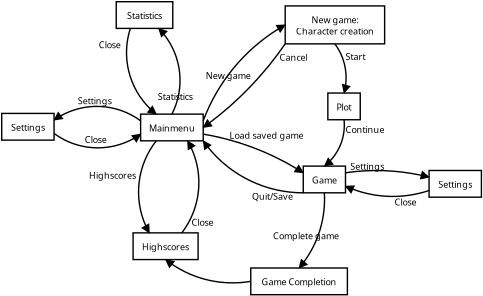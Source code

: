 <?xml version="1.0" encoding="UTF-8"?>
<dia:diagram xmlns:dia="http://www.lysator.liu.se/~alla/dia/">
  <dia:layer name="Background" visible="true" active="true">
    <dia:object type="Flowchart - Box" version="0" id="O0">
      <dia:attribute name="obj_pos">
        <dia:point val="4.473,13.35"/>
      </dia:attribute>
      <dia:attribute name="obj_bb">
        <dia:rectangle val="4.423,13.3;8.977,15.3"/>
      </dia:attribute>
      <dia:attribute name="elem_corner">
        <dia:point val="4.473,13.35"/>
      </dia:attribute>
      <dia:attribute name="elem_width">
        <dia:real val="4.455"/>
      </dia:attribute>
      <dia:attribute name="elem_height">
        <dia:real val="1.9"/>
      </dia:attribute>
      <dia:attribute name="show_background">
        <dia:boolean val="true"/>
      </dia:attribute>
      <dia:attribute name="padding">
        <dia:real val="0.5"/>
      </dia:attribute>
      <dia:attribute name="text">
        <dia:composite type="text">
          <dia:attribute name="string">
            <dia:string>#Mainmenu#</dia:string>
          </dia:attribute>
          <dia:attribute name="font">
            <dia:font family="sans" style="0" name="Helvetica"/>
          </dia:attribute>
          <dia:attribute name="height">
            <dia:real val="0.8"/>
          </dia:attribute>
          <dia:attribute name="pos">
            <dia:point val="6.7,14.495"/>
          </dia:attribute>
          <dia:attribute name="color">
            <dia:color val="#000000"/>
          </dia:attribute>
          <dia:attribute name="alignment">
            <dia:enum val="1"/>
          </dia:attribute>
        </dia:composite>
      </dia:attribute>
    </dia:object>
    <dia:object type="Flowchart - Box" version="0" id="O1">
      <dia:attribute name="obj_pos">
        <dia:point val="3.938,21.8"/>
      </dia:attribute>
      <dia:attribute name="obj_bb">
        <dia:rectangle val="3.888,21.75;8.613,23.75"/>
      </dia:attribute>
      <dia:attribute name="elem_corner">
        <dia:point val="3.938,21.8"/>
      </dia:attribute>
      <dia:attribute name="elem_width">
        <dia:real val="4.625"/>
      </dia:attribute>
      <dia:attribute name="elem_height">
        <dia:real val="1.9"/>
      </dia:attribute>
      <dia:attribute name="show_background">
        <dia:boolean val="true"/>
      </dia:attribute>
      <dia:attribute name="padding">
        <dia:real val="0.5"/>
      </dia:attribute>
      <dia:attribute name="text">
        <dia:composite type="text">
          <dia:attribute name="string">
            <dia:string>#Highscores#</dia:string>
          </dia:attribute>
          <dia:attribute name="font">
            <dia:font family="sans" style="0" name="Helvetica"/>
          </dia:attribute>
          <dia:attribute name="height">
            <dia:real val="0.8"/>
          </dia:attribute>
          <dia:attribute name="pos">
            <dia:point val="6.25,22.945"/>
          </dia:attribute>
          <dia:attribute name="color">
            <dia:color val="#000000"/>
          </dia:attribute>
          <dia:attribute name="alignment">
            <dia:enum val="1"/>
          </dia:attribute>
        </dia:composite>
      </dia:attribute>
    </dia:object>
    <dia:object type="Flowchart - Box" version="0" id="O2">
      <dia:attribute name="obj_pos">
        <dia:point val="14.762,5.65"/>
      </dia:attribute>
      <dia:attribute name="obj_bb">
        <dia:rectangle val="14.713,5.6;21.887,8.4"/>
      </dia:attribute>
      <dia:attribute name="elem_corner">
        <dia:point val="14.762,5.65"/>
      </dia:attribute>
      <dia:attribute name="elem_width">
        <dia:real val="7.075"/>
      </dia:attribute>
      <dia:attribute name="elem_height">
        <dia:real val="2.7"/>
      </dia:attribute>
      <dia:attribute name="show_background">
        <dia:boolean val="true"/>
      </dia:attribute>
      <dia:attribute name="padding">
        <dia:real val="0.5"/>
      </dia:attribute>
      <dia:attribute name="text">
        <dia:composite type="text">
          <dia:attribute name="string">
            <dia:string>#New game:
Character creation#</dia:string>
          </dia:attribute>
          <dia:attribute name="font">
            <dia:font family="sans" style="0" name="Helvetica"/>
          </dia:attribute>
          <dia:attribute name="height">
            <dia:real val="0.8"/>
          </dia:attribute>
          <dia:attribute name="pos">
            <dia:point val="18.3,6.795"/>
          </dia:attribute>
          <dia:attribute name="color">
            <dia:color val="#000000"/>
          </dia:attribute>
          <dia:attribute name="alignment">
            <dia:enum val="1"/>
          </dia:attribute>
        </dia:composite>
      </dia:attribute>
    </dia:object>
    <dia:object type="Flowchart - Box" version="0" id="O3">
      <dia:attribute name="obj_pos">
        <dia:point val="17.797,11.85"/>
      </dia:attribute>
      <dia:attribute name="obj_bb">
        <dia:rectangle val="17.747,11.8;20.152,13.8"/>
      </dia:attribute>
      <dia:attribute name="elem_corner">
        <dia:point val="17.797,11.85"/>
      </dia:attribute>
      <dia:attribute name="elem_width">
        <dia:real val="2.305"/>
      </dia:attribute>
      <dia:attribute name="elem_height">
        <dia:real val="1.9"/>
      </dia:attribute>
      <dia:attribute name="show_background">
        <dia:boolean val="true"/>
      </dia:attribute>
      <dia:attribute name="padding">
        <dia:real val="0.5"/>
      </dia:attribute>
      <dia:attribute name="text">
        <dia:composite type="text">
          <dia:attribute name="string">
            <dia:string>#Plot#</dia:string>
          </dia:attribute>
          <dia:attribute name="font">
            <dia:font family="sans" style="0" name="Helvetica"/>
          </dia:attribute>
          <dia:attribute name="height">
            <dia:real val="0.8"/>
          </dia:attribute>
          <dia:attribute name="pos">
            <dia:point val="18.95,12.995"/>
          </dia:attribute>
          <dia:attribute name="color">
            <dia:color val="#000000"/>
          </dia:attribute>
          <dia:attribute name="alignment">
            <dia:enum val="1"/>
          </dia:attribute>
        </dia:composite>
      </dia:attribute>
    </dia:object>
    <dia:object type="Flowchart - Box" version="0" id="O4">
      <dia:attribute name="obj_pos">
        <dia:point val="16.047,17.05"/>
      </dia:attribute>
      <dia:attribute name="obj_bb">
        <dia:rectangle val="15.998,17;19.102,19"/>
      </dia:attribute>
      <dia:attribute name="elem_corner">
        <dia:point val="16.047,17.05"/>
      </dia:attribute>
      <dia:attribute name="elem_width">
        <dia:real val="3.005"/>
      </dia:attribute>
      <dia:attribute name="elem_height">
        <dia:real val="1.9"/>
      </dia:attribute>
      <dia:attribute name="show_background">
        <dia:boolean val="true"/>
      </dia:attribute>
      <dia:attribute name="padding">
        <dia:real val="0.5"/>
      </dia:attribute>
      <dia:attribute name="text">
        <dia:composite type="text">
          <dia:attribute name="string">
            <dia:string>#Game#</dia:string>
          </dia:attribute>
          <dia:attribute name="font">
            <dia:font family="sans" style="0" name="Helvetica"/>
          </dia:attribute>
          <dia:attribute name="height">
            <dia:real val="0.8"/>
          </dia:attribute>
          <dia:attribute name="pos">
            <dia:point val="17.55,18.195"/>
          </dia:attribute>
          <dia:attribute name="color">
            <dia:color val="#000000"/>
          </dia:attribute>
          <dia:attribute name="alignment">
            <dia:enum val="1"/>
          </dia:attribute>
        </dia:composite>
      </dia:attribute>
    </dia:object>
    <dia:object type="Standard - Text" version="1" id="O5">
      <dia:attribute name="obj_pos">
        <dia:point val="0.8,17.95"/>
      </dia:attribute>
      <dia:attribute name="obj_bb">
        <dia:rectangle val="0.8,17.355;4.325,18.102"/>
      </dia:attribute>
      <dia:attribute name="text">
        <dia:composite type="text">
          <dia:attribute name="string">
            <dia:string>#Highscores#</dia:string>
          </dia:attribute>
          <dia:attribute name="font">
            <dia:font family="sans" style="0" name="Helvetica"/>
          </dia:attribute>
          <dia:attribute name="height">
            <dia:real val="0.8"/>
          </dia:attribute>
          <dia:attribute name="pos">
            <dia:point val="0.8,17.95"/>
          </dia:attribute>
          <dia:attribute name="color">
            <dia:color val="#000000"/>
          </dia:attribute>
          <dia:attribute name="alignment">
            <dia:enum val="0"/>
          </dia:attribute>
        </dia:composite>
      </dia:attribute>
      <dia:attribute name="valign">
        <dia:enum val="3"/>
      </dia:attribute>
    </dia:object>
    <dia:object type="Standard - Arc" version="0" id="O6">
      <dia:attribute name="obj_pos">
        <dia:point val="7.406,21.8"/>
      </dia:attribute>
      <dia:attribute name="obj_bb">
        <dia:rectangle val="7.353,15.197;8.669,21.853"/>
      </dia:attribute>
      <dia:attribute name="conn_endpoints">
        <dia:point val="7.406,21.8"/>
        <dia:point val="7.814,15.25"/>
      </dia:attribute>
      <dia:attribute name="curve_distance">
        <dia:real val="1"/>
      </dia:attribute>
      <dia:attribute name="end_arrow">
        <dia:enum val="3"/>
      </dia:attribute>
      <dia:attribute name="end_arrow_length">
        <dia:real val="0.5"/>
      </dia:attribute>
      <dia:attribute name="end_arrow_width">
        <dia:real val="0.5"/>
      </dia:attribute>
      <dia:connections>
        <dia:connection handle="0" to="O1" connection="3"/>
        <dia:connection handle="1" to="O0" connection="14"/>
      </dia:connections>
    </dia:object>
    <dia:object type="Standard - Arc" version="0" id="O7">
      <dia:attribute name="obj_pos">
        <dia:point val="5.586,15.25"/>
      </dia:attribute>
      <dia:attribute name="obj_bb">
        <dia:rectangle val="4.276,15.196;5.64,21.854"/>
      </dia:attribute>
      <dia:attribute name="conn_endpoints">
        <dia:point val="5.586,15.25"/>
        <dia:point val="5.094,21.8"/>
      </dia:attribute>
      <dia:attribute name="curve_distance">
        <dia:real val="1"/>
      </dia:attribute>
      <dia:attribute name="end_arrow">
        <dia:enum val="3"/>
      </dia:attribute>
      <dia:attribute name="end_arrow_length">
        <dia:real val="0.5"/>
      </dia:attribute>
      <dia:attribute name="end_arrow_width">
        <dia:real val="0.5"/>
      </dia:attribute>
      <dia:connections>
        <dia:connection handle="0" to="O0" connection="12"/>
        <dia:connection handle="1" to="O1" connection="1"/>
      </dia:connections>
    </dia:object>
    <dia:object type="Standard - Text" version="1" id="O8">
      <dia:attribute name="obj_pos">
        <dia:point val="8.1,21.3"/>
      </dia:attribute>
      <dia:attribute name="obj_bb">
        <dia:rectangle val="8.1,20.705;9.845,21.453"/>
      </dia:attribute>
      <dia:attribute name="text">
        <dia:composite type="text">
          <dia:attribute name="string">
            <dia:string>#Close#</dia:string>
          </dia:attribute>
          <dia:attribute name="font">
            <dia:font family="sans" style="0" name="Helvetica"/>
          </dia:attribute>
          <dia:attribute name="height">
            <dia:real val="0.8"/>
          </dia:attribute>
          <dia:attribute name="pos">
            <dia:point val="8.1,21.3"/>
          </dia:attribute>
          <dia:attribute name="color">
            <dia:color val="#000000"/>
          </dia:attribute>
          <dia:attribute name="alignment">
            <dia:enum val="0"/>
          </dia:attribute>
        </dia:composite>
      </dia:attribute>
      <dia:attribute name="valign">
        <dia:enum val="3"/>
      </dia:attribute>
    </dia:object>
    <dia:object type="Standard - Arc" version="0" id="O9">
      <dia:attribute name="obj_pos">
        <dia:point val="8.928,13.825"/>
      </dia:attribute>
      <dia:attribute name="obj_bb">
        <dia:rectangle val="8.857,6.929;14.833,13.896"/>
      </dia:attribute>
      <dia:attribute name="conn_endpoints">
        <dia:point val="8.928,13.825"/>
        <dia:point val="14.762,7"/>
      </dia:attribute>
      <dia:attribute name="curve_distance">
        <dia:real val="-0.796"/>
      </dia:attribute>
      <dia:attribute name="end_arrow">
        <dia:enum val="3"/>
      </dia:attribute>
      <dia:attribute name="end_arrow_length">
        <dia:real val="0.5"/>
      </dia:attribute>
      <dia:attribute name="end_arrow_width">
        <dia:real val="0.5"/>
      </dia:attribute>
      <dia:connections>
        <dia:connection handle="0" to="O0" connection="6"/>
        <dia:connection handle="1" to="O2" connection="7"/>
      </dia:connections>
    </dia:object>
    <dia:object type="Standard - Text" version="1" id="O10">
      <dia:attribute name="obj_pos">
        <dia:point val="9.1,10.85"/>
      </dia:attribute>
      <dia:attribute name="obj_bb">
        <dia:rectangle val="9.1,10.255;12.518,11.002"/>
      </dia:attribute>
      <dia:attribute name="text">
        <dia:composite type="text">
          <dia:attribute name="string">
            <dia:string>#New game#</dia:string>
          </dia:attribute>
          <dia:attribute name="font">
            <dia:font family="sans" style="0" name="Helvetica"/>
          </dia:attribute>
          <dia:attribute name="height">
            <dia:real val="0.8"/>
          </dia:attribute>
          <dia:attribute name="pos">
            <dia:point val="9.1,10.85"/>
          </dia:attribute>
          <dia:attribute name="color">
            <dia:color val="#000000"/>
          </dia:attribute>
          <dia:attribute name="alignment">
            <dia:enum val="0"/>
          </dia:attribute>
        </dia:composite>
      </dia:attribute>
      <dia:attribute name="valign">
        <dia:enum val="3"/>
      </dia:attribute>
    </dia:object>
    <dia:object type="Standard - Arc" version="0" id="O11">
      <dia:attribute name="obj_pos">
        <dia:point val="14.762,8.35"/>
      </dia:attribute>
      <dia:attribute name="obj_bb">
        <dia:rectangle val="8.857,8.279;14.833,14.371"/>
      </dia:attribute>
      <dia:attribute name="conn_endpoints">
        <dia:point val="14.762,8.35"/>
        <dia:point val="8.928,14.3"/>
      </dia:attribute>
      <dia:attribute name="curve_distance">
        <dia:real val="-0.361"/>
      </dia:attribute>
      <dia:attribute name="end_arrow">
        <dia:enum val="3"/>
      </dia:attribute>
      <dia:attribute name="end_arrow_length">
        <dia:real val="0.5"/>
      </dia:attribute>
      <dia:attribute name="end_arrow_width">
        <dia:real val="0.5"/>
      </dia:attribute>
      <dia:connections>
        <dia:connection handle="0" to="O2" connection="11"/>
        <dia:connection handle="1" to="O0" connection="8"/>
      </dia:connections>
    </dia:object>
    <dia:object type="Standard - Text" version="1" id="O12">
      <dia:attribute name="obj_pos">
        <dia:point val="14.35,9.55"/>
      </dia:attribute>
      <dia:attribute name="obj_bb">
        <dia:rectangle val="14.35,8.955;16.52,9.703"/>
      </dia:attribute>
      <dia:attribute name="text">
        <dia:composite type="text">
          <dia:attribute name="string">
            <dia:string>#Cancel#</dia:string>
          </dia:attribute>
          <dia:attribute name="font">
            <dia:font family="sans" style="0" name="Helvetica"/>
          </dia:attribute>
          <dia:attribute name="height">
            <dia:real val="0.8"/>
          </dia:attribute>
          <dia:attribute name="pos">
            <dia:point val="14.35,9.55"/>
          </dia:attribute>
          <dia:attribute name="color">
            <dia:color val="#000000"/>
          </dia:attribute>
          <dia:attribute name="alignment">
            <dia:enum val="0"/>
          </dia:attribute>
        </dia:composite>
      </dia:attribute>
      <dia:attribute name="valign">
        <dia:enum val="3"/>
      </dia:attribute>
    </dia:object>
    <dia:object type="Standard - Arc" version="0" id="O13">
      <dia:attribute name="obj_pos">
        <dia:point val="18.3,8.35"/>
      </dia:attribute>
      <dia:attribute name="obj_bb">
        <dia:rectangle val="18.242,8.292;19.428,11.91"/>
      </dia:attribute>
      <dia:attribute name="conn_endpoints">
        <dia:point val="18.3,8.35"/>
        <dia:point val="18.95,11.85"/>
      </dia:attribute>
      <dia:attribute name="curve_distance">
        <dia:real val="-0.41"/>
      </dia:attribute>
      <dia:attribute name="end_arrow">
        <dia:enum val="3"/>
      </dia:attribute>
      <dia:attribute name="end_arrow_length">
        <dia:real val="0.5"/>
      </dia:attribute>
      <dia:attribute name="end_arrow_width">
        <dia:real val="0.5"/>
      </dia:attribute>
      <dia:connections>
        <dia:connection handle="0" to="O2" connection="13"/>
        <dia:connection handle="1" to="O3" connection="2"/>
      </dia:connections>
    </dia:object>
    <dia:object type="Standard - Text" version="1" id="O14">
      <dia:attribute name="obj_pos">
        <dia:point val="19.05,9.5"/>
      </dia:attribute>
      <dia:attribute name="obj_bb">
        <dia:rectangle val="19.05,8.905;20.613,9.652"/>
      </dia:attribute>
      <dia:attribute name="text">
        <dia:composite type="text">
          <dia:attribute name="string">
            <dia:string>#Start#</dia:string>
          </dia:attribute>
          <dia:attribute name="font">
            <dia:font family="sans" style="0" name="Helvetica"/>
          </dia:attribute>
          <dia:attribute name="height">
            <dia:real val="0.8"/>
          </dia:attribute>
          <dia:attribute name="pos">
            <dia:point val="19.05,9.5"/>
          </dia:attribute>
          <dia:attribute name="color">
            <dia:color val="#000000"/>
          </dia:attribute>
          <dia:attribute name="alignment">
            <dia:enum val="0"/>
          </dia:attribute>
        </dia:composite>
      </dia:attribute>
      <dia:attribute name="valign">
        <dia:enum val="3"/>
      </dia:attribute>
    </dia:object>
    <dia:object type="Standard - Arc" version="0" id="O15">
      <dia:attribute name="obj_pos">
        <dia:point val="18.95,13.75"/>
      </dia:attribute>
      <dia:attribute name="obj_bb">
        <dia:rectangle val="17.484,13.684;19.02,17.116"/>
      </dia:attribute>
      <dia:attribute name="conn_endpoints">
        <dia:point val="18.95,13.75"/>
        <dia:point val="17.55,17.05"/>
      </dia:attribute>
      <dia:attribute name="curve_distance">
        <dia:real val="-0.462"/>
      </dia:attribute>
      <dia:attribute name="end_arrow">
        <dia:enum val="3"/>
      </dia:attribute>
      <dia:attribute name="end_arrow_length">
        <dia:real val="0.5"/>
      </dia:attribute>
      <dia:attribute name="end_arrow_width">
        <dia:real val="0.5"/>
      </dia:attribute>
      <dia:connections>
        <dia:connection handle="0" to="O3" connection="13"/>
        <dia:connection handle="1" to="O4" connection="2"/>
      </dia:connections>
    </dia:object>
    <dia:object type="Standard - Arc" version="0" id="O16">
      <dia:attribute name="obj_pos">
        <dia:point val="16.047,18.95"/>
      </dia:attribute>
      <dia:attribute name="obj_bb">
        <dia:rectangle val="8.86,15.183;16.115,19.017"/>
      </dia:attribute>
      <dia:attribute name="conn_endpoints">
        <dia:point val="16.047,18.95"/>
        <dia:point val="8.928,15.25"/>
      </dia:attribute>
      <dia:attribute name="curve_distance">
        <dia:real val="-0.983"/>
      </dia:attribute>
      <dia:attribute name="end_arrow">
        <dia:enum val="3"/>
      </dia:attribute>
      <dia:attribute name="end_arrow_length">
        <dia:real val="0.5"/>
      </dia:attribute>
      <dia:attribute name="end_arrow_width">
        <dia:real val="0.5"/>
      </dia:attribute>
      <dia:connections>
        <dia:connection handle="0" to="O4" connection="11"/>
        <dia:connection handle="1" to="O0" connection="15"/>
      </dia:connections>
    </dia:object>
    <dia:object type="Standard - Text" version="1" id="O17">
      <dia:attribute name="obj_pos">
        <dia:point val="12.4,19.45"/>
      </dia:attribute>
      <dia:attribute name="obj_bb">
        <dia:rectangle val="12.4,18.855;15.527,19.602"/>
      </dia:attribute>
      <dia:attribute name="text">
        <dia:composite type="text">
          <dia:attribute name="string">
            <dia:string>#Quit/Save#</dia:string>
          </dia:attribute>
          <dia:attribute name="font">
            <dia:font family="sans" style="0" name="Helvetica"/>
          </dia:attribute>
          <dia:attribute name="height">
            <dia:real val="0.8"/>
          </dia:attribute>
          <dia:attribute name="pos">
            <dia:point val="12.4,19.45"/>
          </dia:attribute>
          <dia:attribute name="color">
            <dia:color val="#000000"/>
          </dia:attribute>
          <dia:attribute name="alignment">
            <dia:enum val="0"/>
          </dia:attribute>
        </dia:composite>
      </dia:attribute>
      <dia:attribute name="valign">
        <dia:enum val="3"/>
      </dia:attribute>
    </dia:object>
    <dia:object type="Standard - Arc" version="0" id="O18">
      <dia:attribute name="obj_pos">
        <dia:point val="8.928,14.775"/>
      </dia:attribute>
      <dia:attribute name="obj_bb">
        <dia:rectangle val="8.863,14.71;16.112,17.59"/>
      </dia:attribute>
      <dia:attribute name="conn_endpoints">
        <dia:point val="8.928,14.775"/>
        <dia:point val="16.047,17.525"/>
      </dia:attribute>
      <dia:attribute name="curve_distance">
        <dia:real val="-0.389"/>
      </dia:attribute>
      <dia:attribute name="end_arrow">
        <dia:enum val="3"/>
      </dia:attribute>
      <dia:attribute name="end_arrow_length">
        <dia:real val="0.5"/>
      </dia:attribute>
      <dia:attribute name="end_arrow_width">
        <dia:real val="0.5"/>
      </dia:attribute>
      <dia:connections>
        <dia:connection handle="0" to="O0" connection="10"/>
        <dia:connection handle="1" to="O4" connection="5"/>
      </dia:connections>
    </dia:object>
    <dia:object type="Standard - Text" version="1" id="O19">
      <dia:attribute name="obj_pos">
        <dia:point val="10.8,15.1"/>
      </dia:attribute>
      <dia:attribute name="obj_bb">
        <dia:rectangle val="10.8,14.505;16.47,15.252"/>
      </dia:attribute>
      <dia:attribute name="text">
        <dia:composite type="text">
          <dia:attribute name="string">
            <dia:string>#Load saved game#</dia:string>
          </dia:attribute>
          <dia:attribute name="font">
            <dia:font family="sans" style="0" name="Helvetica"/>
          </dia:attribute>
          <dia:attribute name="height">
            <dia:real val="0.8"/>
          </dia:attribute>
          <dia:attribute name="pos">
            <dia:point val="10.8,15.1"/>
          </dia:attribute>
          <dia:attribute name="color">
            <dia:color val="#000000"/>
          </dia:attribute>
          <dia:attribute name="alignment">
            <dia:enum val="0"/>
          </dia:attribute>
        </dia:composite>
      </dia:attribute>
      <dia:attribute name="valign">
        <dia:enum val="3"/>
      </dia:attribute>
    </dia:object>
    <dia:object type="Flowchart - Box" version="0" id="O20">
      <dia:attribute name="obj_pos">
        <dia:point val="12.312,24.3"/>
      </dia:attribute>
      <dia:attribute name="obj_bb">
        <dia:rectangle val="12.262,24.25;19.238,26.25"/>
      </dia:attribute>
      <dia:attribute name="elem_corner">
        <dia:point val="12.312,24.3"/>
      </dia:attribute>
      <dia:attribute name="elem_width">
        <dia:real val="6.875"/>
      </dia:attribute>
      <dia:attribute name="elem_height">
        <dia:real val="1.9"/>
      </dia:attribute>
      <dia:attribute name="show_background">
        <dia:boolean val="true"/>
      </dia:attribute>
      <dia:attribute name="padding">
        <dia:real val="0.5"/>
      </dia:attribute>
      <dia:attribute name="text">
        <dia:composite type="text">
          <dia:attribute name="string">
            <dia:string>#Game Completion#</dia:string>
          </dia:attribute>
          <dia:attribute name="font">
            <dia:font family="sans" style="0" name="Helvetica"/>
          </dia:attribute>
          <dia:attribute name="height">
            <dia:real val="0.8"/>
          </dia:attribute>
          <dia:attribute name="pos">
            <dia:point val="15.75,25.445"/>
          </dia:attribute>
          <dia:attribute name="color">
            <dia:color val="#000000"/>
          </dia:attribute>
          <dia:attribute name="alignment">
            <dia:enum val="1"/>
          </dia:attribute>
        </dia:composite>
      </dia:attribute>
    </dia:object>
    <dia:object type="Standard - Arc" version="0" id="O21">
      <dia:attribute name="obj_pos">
        <dia:point val="17.55,18.95"/>
      </dia:attribute>
      <dia:attribute name="obj_bb">
        <dia:rectangle val="15.687,18.887;17.613,24.363"/>
      </dia:attribute>
      <dia:attribute name="conn_endpoints">
        <dia:point val="17.55,18.95"/>
        <dia:point val="15.75,24.3"/>
      </dia:attribute>
      <dia:attribute name="curve_distance">
        <dia:real val="-0.548"/>
      </dia:attribute>
      <dia:attribute name="line_width">
        <dia:real val="0.1"/>
      </dia:attribute>
      <dia:attribute name="end_arrow">
        <dia:enum val="3"/>
      </dia:attribute>
      <dia:attribute name="end_arrow_length">
        <dia:real val="0.5"/>
      </dia:attribute>
      <dia:attribute name="end_arrow_width">
        <dia:real val="0.5"/>
      </dia:attribute>
      <dia:connections>
        <dia:connection handle="0" to="O4" connection="13"/>
        <dia:connection handle="1" to="O20" connection="2"/>
      </dia:connections>
    </dia:object>
    <dia:object type="Standard - Text" version="1" id="O22">
      <dia:attribute name="obj_pos">
        <dia:point val="13.9,22.25"/>
      </dia:attribute>
      <dia:attribute name="obj_bb">
        <dia:rectangle val="13.9,21.655;19.008,22.402"/>
      </dia:attribute>
      <dia:attribute name="text">
        <dia:composite type="text">
          <dia:attribute name="string">
            <dia:string>#Complete game#</dia:string>
          </dia:attribute>
          <dia:attribute name="font">
            <dia:font family="sans" style="0" name="Helvetica"/>
          </dia:attribute>
          <dia:attribute name="height">
            <dia:real val="0.8"/>
          </dia:attribute>
          <dia:attribute name="pos">
            <dia:point val="13.9,22.25"/>
          </dia:attribute>
          <dia:attribute name="color">
            <dia:color val="#000000"/>
          </dia:attribute>
          <dia:attribute name="alignment">
            <dia:enum val="0"/>
          </dia:attribute>
        </dia:composite>
      </dia:attribute>
      <dia:attribute name="valign">
        <dia:enum val="3"/>
      </dia:attribute>
    </dia:object>
    <dia:object type="Standard - Arc" version="0" id="O23">
      <dia:attribute name="obj_pos">
        <dia:point val="12.312,25.25"/>
      </dia:attribute>
      <dia:attribute name="obj_bb">
        <dia:rectangle val="6.189,23.639;12.373,25.409"/>
      </dia:attribute>
      <dia:attribute name="conn_endpoints">
        <dia:point val="12.312,25.25"/>
        <dia:point val="6.25,23.7"/>
      </dia:attribute>
      <dia:attribute name="curve_distance">
        <dia:real val="-0.665"/>
      </dia:attribute>
      <dia:attribute name="line_width">
        <dia:real val="0.1"/>
      </dia:attribute>
      <dia:attribute name="end_arrow">
        <dia:enum val="3"/>
      </dia:attribute>
      <dia:attribute name="end_arrow_length">
        <dia:real val="0.5"/>
      </dia:attribute>
      <dia:attribute name="end_arrow_width">
        <dia:real val="0.5"/>
      </dia:attribute>
      <dia:connections>
        <dia:connection handle="0" to="O20" connection="7"/>
        <dia:connection handle="1" to="O1" connection="13"/>
      </dia:connections>
    </dia:object>
    <dia:object type="Flowchart - Box" version="0" id="O24">
      <dia:attribute name="obj_pos">
        <dia:point val="2.739,5.35"/>
      </dia:attribute>
      <dia:attribute name="obj_bb">
        <dia:rectangle val="2.689,5.3;6.811,7.3"/>
      </dia:attribute>
      <dia:attribute name="elem_corner">
        <dia:point val="2.739,5.35"/>
      </dia:attribute>
      <dia:attribute name="elem_width">
        <dia:real val="4.022"/>
      </dia:attribute>
      <dia:attribute name="elem_height">
        <dia:real val="1.9"/>
      </dia:attribute>
      <dia:attribute name="show_background">
        <dia:boolean val="true"/>
      </dia:attribute>
      <dia:attribute name="padding">
        <dia:real val="0.5"/>
      </dia:attribute>
      <dia:attribute name="text">
        <dia:composite type="text">
          <dia:attribute name="string">
            <dia:string>#Statistics#</dia:string>
          </dia:attribute>
          <dia:attribute name="font">
            <dia:font family="sans" style="0" name="Helvetica"/>
          </dia:attribute>
          <dia:attribute name="height">
            <dia:real val="0.8"/>
          </dia:attribute>
          <dia:attribute name="pos">
            <dia:point val="4.75,6.495"/>
          </dia:attribute>
          <dia:attribute name="color">
            <dia:color val="#000000"/>
          </dia:attribute>
          <dia:attribute name="alignment">
            <dia:enum val="1"/>
          </dia:attribute>
        </dia:composite>
      </dia:attribute>
    </dia:object>
    <dia:object type="Standard - Arc" version="0" id="O25">
      <dia:attribute name="obj_pos">
        <dia:point val="6.7,13.35"/>
      </dia:attribute>
      <dia:attribute name="obj_bb">
        <dia:rectangle val="5.699,7.193;7.328,13.407"/>
      </dia:attribute>
      <dia:attribute name="conn_endpoints">
        <dia:point val="6.7,13.35"/>
        <dia:point val="5.756,7.25"/>
      </dia:attribute>
      <dia:attribute name="curve_distance">
        <dia:real val="1"/>
      </dia:attribute>
      <dia:attribute name="line_width">
        <dia:real val="0.1"/>
      </dia:attribute>
      <dia:attribute name="end_arrow">
        <dia:enum val="3"/>
      </dia:attribute>
      <dia:attribute name="end_arrow_length">
        <dia:real val="0.5"/>
      </dia:attribute>
      <dia:attribute name="end_arrow_width">
        <dia:real val="0.5"/>
      </dia:attribute>
      <dia:connections>
        <dia:connection handle="0" to="O0" connection="2"/>
        <dia:connection handle="1" to="O24" connection="14"/>
      </dia:connections>
    </dia:object>
    <dia:object type="Standard - Text" version="1" id="O26">
      <dia:attribute name="obj_pos">
        <dia:point val="5.7,12.35"/>
      </dia:attribute>
      <dia:attribute name="obj_bb">
        <dia:rectangle val="5.7,11.755;8.623,12.502"/>
      </dia:attribute>
      <dia:attribute name="text">
        <dia:composite type="text">
          <dia:attribute name="string">
            <dia:string>#Statistics#</dia:string>
          </dia:attribute>
          <dia:attribute name="font">
            <dia:font family="sans" style="0" name="Helvetica"/>
          </dia:attribute>
          <dia:attribute name="height">
            <dia:real val="0.8"/>
          </dia:attribute>
          <dia:attribute name="pos">
            <dia:point val="5.7,12.35"/>
          </dia:attribute>
          <dia:attribute name="color">
            <dia:color val="#000000"/>
          </dia:attribute>
          <dia:attribute name="alignment">
            <dia:enum val="0"/>
          </dia:attribute>
        </dia:composite>
      </dia:attribute>
      <dia:attribute name="valign">
        <dia:enum val="3"/>
      </dia:attribute>
    </dia:object>
    <dia:object type="Standard - Arc" version="0" id="O27">
      <dia:attribute name="obj_pos">
        <dia:point val="3.744,7.25"/>
      </dia:attribute>
      <dia:attribute name="obj_bb">
        <dia:rectangle val="3.42,7.188;5.649,13.412"/>
      </dia:attribute>
      <dia:attribute name="conn_endpoints">
        <dia:point val="3.744,7.25"/>
        <dia:point val="5.586,13.35"/>
      </dia:attribute>
      <dia:attribute name="curve_distance">
        <dia:real val="1"/>
      </dia:attribute>
      <dia:attribute name="line_width">
        <dia:real val="0.1"/>
      </dia:attribute>
      <dia:attribute name="end_arrow">
        <dia:enum val="3"/>
      </dia:attribute>
      <dia:attribute name="end_arrow_length">
        <dia:real val="0.5"/>
      </dia:attribute>
      <dia:attribute name="end_arrow_width">
        <dia:real val="0.5"/>
      </dia:attribute>
      <dia:connections>
        <dia:connection handle="0" to="O24" connection="12"/>
        <dia:connection handle="1" to="O0" connection="1"/>
      </dia:connections>
    </dia:object>
    <dia:object type="Standard - Text" version="1" id="O28">
      <dia:attribute name="obj_pos">
        <dia:point val="1.5,8.655"/>
      </dia:attribute>
      <dia:attribute name="obj_bb">
        <dia:rectangle val="1.481,8.041;3.245,8.845"/>
      </dia:attribute>
      <dia:attribute name="text">
        <dia:composite type="text">
          <dia:attribute name="string">
            <dia:string>#Close#</dia:string>
          </dia:attribute>
          <dia:attribute name="font">
            <dia:font family="sans" style="0" name="Helvetica"/>
          </dia:attribute>
          <dia:attribute name="height">
            <dia:real val="0.8"/>
          </dia:attribute>
          <dia:attribute name="pos">
            <dia:point val="1.5,8.655"/>
          </dia:attribute>
          <dia:attribute name="color">
            <dia:color val="#000000"/>
          </dia:attribute>
          <dia:attribute name="alignment">
            <dia:enum val="0"/>
          </dia:attribute>
        </dia:composite>
      </dia:attribute>
      <dia:attribute name="valign">
        <dia:enum val="3"/>
      </dia:attribute>
    </dia:object>
    <dia:object type="Flowchart - Box" version="0" id="O29">
      <dia:attribute name="obj_pos">
        <dia:point val="-5.412,13.3"/>
      </dia:attribute>
      <dia:attribute name="obj_bb">
        <dia:rectangle val="-5.463,13.25;-1.637,15.25"/>
      </dia:attribute>
      <dia:attribute name="elem_corner">
        <dia:point val="-5.412,13.3"/>
      </dia:attribute>
      <dia:attribute name="elem_width">
        <dia:real val="3.725"/>
      </dia:attribute>
      <dia:attribute name="elem_height">
        <dia:real val="1.9"/>
      </dia:attribute>
      <dia:attribute name="show_background">
        <dia:boolean val="true"/>
      </dia:attribute>
      <dia:attribute name="padding">
        <dia:real val="0.5"/>
      </dia:attribute>
      <dia:attribute name="text">
        <dia:composite type="text">
          <dia:attribute name="string">
            <dia:string>#Settings#</dia:string>
          </dia:attribute>
          <dia:attribute name="font">
            <dia:font family="sans" style="0" name="Helvetica"/>
          </dia:attribute>
          <dia:attribute name="height">
            <dia:real val="0.8"/>
          </dia:attribute>
          <dia:attribute name="pos">
            <dia:point val="-3.55,14.445"/>
          </dia:attribute>
          <dia:attribute name="color">
            <dia:color val="#000000"/>
          </dia:attribute>
          <dia:attribute name="alignment">
            <dia:enum val="1"/>
          </dia:attribute>
        </dia:composite>
      </dia:attribute>
    </dia:object>
    <dia:object type="Standard - Arc" version="0" id="O30">
      <dia:attribute name="obj_pos">
        <dia:point val="4.473,13.825"/>
      </dia:attribute>
      <dia:attribute name="obj_bb">
        <dia:rectangle val="-1.738,12.75;4.523,13.875"/>
      </dia:attribute>
      <dia:attribute name="conn_endpoints">
        <dia:point val="4.473,13.825"/>
        <dia:point val="-1.688,13.775"/>
      </dia:attribute>
      <dia:attribute name="curve_distance">
        <dia:real val="1"/>
      </dia:attribute>
      <dia:attribute name="line_width">
        <dia:real val="0.1"/>
      </dia:attribute>
      <dia:attribute name="end_arrow">
        <dia:enum val="3"/>
      </dia:attribute>
      <dia:attribute name="end_arrow_length">
        <dia:real val="0.5"/>
      </dia:attribute>
      <dia:attribute name="end_arrow_width">
        <dia:real val="0.5"/>
      </dia:attribute>
      <dia:connections>
        <dia:connection handle="0" to="O0" connection="5"/>
        <dia:connection handle="1" to="O29" connection="6"/>
      </dia:connections>
    </dia:object>
    <dia:object type="Standard - Arc" version="0" id="O31">
      <dia:attribute name="obj_pos">
        <dia:point val="-1.688,14.725"/>
      </dia:attribute>
      <dia:attribute name="obj_bb">
        <dia:rectangle val="-1.738,14.675;4.523,15.8"/>
      </dia:attribute>
      <dia:attribute name="conn_endpoints">
        <dia:point val="-1.688,14.725"/>
        <dia:point val="4.473,14.775"/>
      </dia:attribute>
      <dia:attribute name="curve_distance">
        <dia:real val="1"/>
      </dia:attribute>
      <dia:attribute name="line_width">
        <dia:real val="0.1"/>
      </dia:attribute>
      <dia:attribute name="end_arrow">
        <dia:enum val="3"/>
      </dia:attribute>
      <dia:attribute name="end_arrow_length">
        <dia:real val="0.5"/>
      </dia:attribute>
      <dia:attribute name="end_arrow_width">
        <dia:real val="0.5"/>
      </dia:attribute>
      <dia:connections>
        <dia:connection handle="0" to="O29" connection="10"/>
        <dia:connection handle="1" to="O0" connection="9"/>
      </dia:connections>
    </dia:object>
    <dia:object type="Standard - Text" version="1" id="O32">
      <dia:attribute name="obj_pos">
        <dia:point val="0,12.65"/>
      </dia:attribute>
      <dia:attribute name="obj_bb">
        <dia:rectangle val="0,12.055;2.625,12.803"/>
      </dia:attribute>
      <dia:attribute name="text">
        <dia:composite type="text">
          <dia:attribute name="string">
            <dia:string>#Settings#</dia:string>
          </dia:attribute>
          <dia:attribute name="font">
            <dia:font family="sans" style="0" name="Helvetica"/>
          </dia:attribute>
          <dia:attribute name="height">
            <dia:real val="0.8"/>
          </dia:attribute>
          <dia:attribute name="pos">
            <dia:point val="0,12.65"/>
          </dia:attribute>
          <dia:attribute name="color">
            <dia:color val="#000000"/>
          </dia:attribute>
          <dia:attribute name="alignment">
            <dia:enum val="0"/>
          </dia:attribute>
        </dia:composite>
      </dia:attribute>
      <dia:attribute name="valign">
        <dia:enum val="3"/>
      </dia:attribute>
    </dia:object>
    <dia:object type="Standard - Text" version="1" id="O33">
      <dia:attribute name="obj_pos">
        <dia:point val="0.5,15.405"/>
      </dia:attribute>
      <dia:attribute name="obj_bb">
        <dia:rectangle val="0.5,14.81;2.245,15.557"/>
      </dia:attribute>
      <dia:attribute name="text">
        <dia:composite type="text">
          <dia:attribute name="string">
            <dia:string>#Close#</dia:string>
          </dia:attribute>
          <dia:attribute name="font">
            <dia:font family="sans" style="0" name="Helvetica"/>
          </dia:attribute>
          <dia:attribute name="height">
            <dia:real val="0.8"/>
          </dia:attribute>
          <dia:attribute name="pos">
            <dia:point val="0.5,15.405"/>
          </dia:attribute>
          <dia:attribute name="color">
            <dia:color val="#000000"/>
          </dia:attribute>
          <dia:attribute name="alignment">
            <dia:enum val="0"/>
          </dia:attribute>
        </dia:composite>
      </dia:attribute>
      <dia:attribute name="valign">
        <dia:enum val="3"/>
      </dia:attribute>
    </dia:object>
    <dia:object type="Standard - Text" version="1" id="O34">
      <dia:attribute name="obj_pos">
        <dia:point val="19.05,14.7"/>
      </dia:attribute>
      <dia:attribute name="obj_bb">
        <dia:rectangle val="19.05,14.105;21.927,14.852"/>
      </dia:attribute>
      <dia:attribute name="text">
        <dia:composite type="text">
          <dia:attribute name="string">
            <dia:string>#Continue#</dia:string>
          </dia:attribute>
          <dia:attribute name="font">
            <dia:font family="sans" style="0" name="Helvetica"/>
          </dia:attribute>
          <dia:attribute name="height">
            <dia:real val="0.8"/>
          </dia:attribute>
          <dia:attribute name="pos">
            <dia:point val="19.05,14.7"/>
          </dia:attribute>
          <dia:attribute name="color">
            <dia:color val="#000000"/>
          </dia:attribute>
          <dia:attribute name="alignment">
            <dia:enum val="0"/>
          </dia:attribute>
        </dia:composite>
      </dia:attribute>
      <dia:attribute name="valign">
        <dia:enum val="3"/>
      </dia:attribute>
    </dia:object>
    <dia:object type="Flowchart - Box" version="0" id="O35">
      <dia:attribute name="obj_pos">
        <dia:point val="25,17.36"/>
      </dia:attribute>
      <dia:attribute name="obj_bb">
        <dia:rectangle val="24.95,17.31;28.775,19.31"/>
      </dia:attribute>
      <dia:attribute name="elem_corner">
        <dia:point val="25,17.36"/>
      </dia:attribute>
      <dia:attribute name="elem_width">
        <dia:real val="3.725"/>
      </dia:attribute>
      <dia:attribute name="elem_height">
        <dia:real val="1.9"/>
      </dia:attribute>
      <dia:attribute name="show_background">
        <dia:boolean val="true"/>
      </dia:attribute>
      <dia:attribute name="padding">
        <dia:real val="0.5"/>
      </dia:attribute>
      <dia:attribute name="text">
        <dia:composite type="text">
          <dia:attribute name="string">
            <dia:string>#Settings#</dia:string>
          </dia:attribute>
          <dia:attribute name="font">
            <dia:font family="sans" style="0" name="Helvetica"/>
          </dia:attribute>
          <dia:attribute name="height">
            <dia:real val="0.8"/>
          </dia:attribute>
          <dia:attribute name="pos">
            <dia:point val="26.863,18.505"/>
          </dia:attribute>
          <dia:attribute name="color">
            <dia:color val="#000000"/>
          </dia:attribute>
          <dia:attribute name="alignment">
            <dia:enum val="1"/>
          </dia:attribute>
        </dia:composite>
      </dia:attribute>
    </dia:object>
    <dia:object type="Standard - Arc" version="0" id="O36">
      <dia:attribute name="obj_pos">
        <dia:point val="19.052,17.525"/>
      </dia:attribute>
      <dia:attribute name="obj_bb">
        <dia:rectangle val="19,17.314;25.06,18.007"/>
      </dia:attribute>
      <dia:attribute name="conn_endpoints">
        <dia:point val="19.052,17.525"/>
        <dia:point val="25,17.835"/>
      </dia:attribute>
      <dia:attribute name="curve_distance">
        <dia:real val="-0.296"/>
      </dia:attribute>
      <dia:attribute name="line_width">
        <dia:real val="0.1"/>
      </dia:attribute>
      <dia:attribute name="end_arrow">
        <dia:enum val="3"/>
      </dia:attribute>
      <dia:attribute name="end_arrow_length">
        <dia:real val="0.5"/>
      </dia:attribute>
      <dia:attribute name="end_arrow_width">
        <dia:real val="0.5"/>
      </dia:attribute>
      <dia:connections>
        <dia:connection handle="0" to="O4" connection="6"/>
        <dia:connection handle="1" to="O35" connection="5"/>
      </dia:connections>
    </dia:object>
    <dia:object type="Standard - Arc" version="0" id="O37">
      <dia:attribute name="obj_pos">
        <dia:point val="25,18.785"/>
      </dia:attribute>
      <dia:attribute name="obj_bb">
        <dia:rectangle val="18.996,18.41;25.052,19.258"/>
      </dia:attribute>
      <dia:attribute name="conn_endpoints">
        <dia:point val="25,18.785"/>
        <dia:point val="19.052,18.475"/>
      </dia:attribute>
      <dia:attribute name="curve_distance">
        <dia:real val="-0.568"/>
      </dia:attribute>
      <dia:attribute name="line_width">
        <dia:real val="0.1"/>
      </dia:attribute>
      <dia:attribute name="end_arrow">
        <dia:enum val="3"/>
      </dia:attribute>
      <dia:attribute name="end_arrow_length">
        <dia:real val="0.5"/>
      </dia:attribute>
      <dia:attribute name="end_arrow_width">
        <dia:real val="0.5"/>
      </dia:attribute>
      <dia:connections>
        <dia:connection handle="0" to="O35" connection="9"/>
        <dia:connection handle="1" to="O4" connection="10"/>
      </dia:connections>
    </dia:object>
    <dia:object type="Standard - Text" version="1" id="O38">
      <dia:attribute name="obj_pos">
        <dia:point val="19.388,17.305"/>
      </dia:attribute>
      <dia:attribute name="obj_bb">
        <dia:rectangle val="19.388,16.71;22.013,17.457"/>
      </dia:attribute>
      <dia:attribute name="text">
        <dia:composite type="text">
          <dia:attribute name="string">
            <dia:string>#Settings#</dia:string>
          </dia:attribute>
          <dia:attribute name="font">
            <dia:font family="sans" style="0" name="Helvetica"/>
          </dia:attribute>
          <dia:attribute name="height">
            <dia:real val="0.8"/>
          </dia:attribute>
          <dia:attribute name="pos">
            <dia:point val="19.388,17.305"/>
          </dia:attribute>
          <dia:attribute name="color">
            <dia:color val="#000000"/>
          </dia:attribute>
          <dia:attribute name="alignment">
            <dia:enum val="0"/>
          </dia:attribute>
        </dia:composite>
      </dia:attribute>
      <dia:attribute name="valign">
        <dia:enum val="3"/>
      </dia:attribute>
    </dia:object>
    <dia:object type="Standard - Text" version="1" id="O39">
      <dia:attribute name="obj_pos">
        <dia:point val="22.538,19.86"/>
      </dia:attribute>
      <dia:attribute name="obj_bb">
        <dia:rectangle val="22.538,19.265;24.283,20.012"/>
      </dia:attribute>
      <dia:attribute name="text">
        <dia:composite type="text">
          <dia:attribute name="string">
            <dia:string>#Close#</dia:string>
          </dia:attribute>
          <dia:attribute name="font">
            <dia:font family="sans" style="0" name="Helvetica"/>
          </dia:attribute>
          <dia:attribute name="height">
            <dia:real val="0.8"/>
          </dia:attribute>
          <dia:attribute name="pos">
            <dia:point val="22.538,19.86"/>
          </dia:attribute>
          <dia:attribute name="color">
            <dia:color val="#000000"/>
          </dia:attribute>
          <dia:attribute name="alignment">
            <dia:enum val="0"/>
          </dia:attribute>
        </dia:composite>
      </dia:attribute>
      <dia:attribute name="valign">
        <dia:enum val="3"/>
      </dia:attribute>
    </dia:object>
  </dia:layer>
</dia:diagram>
